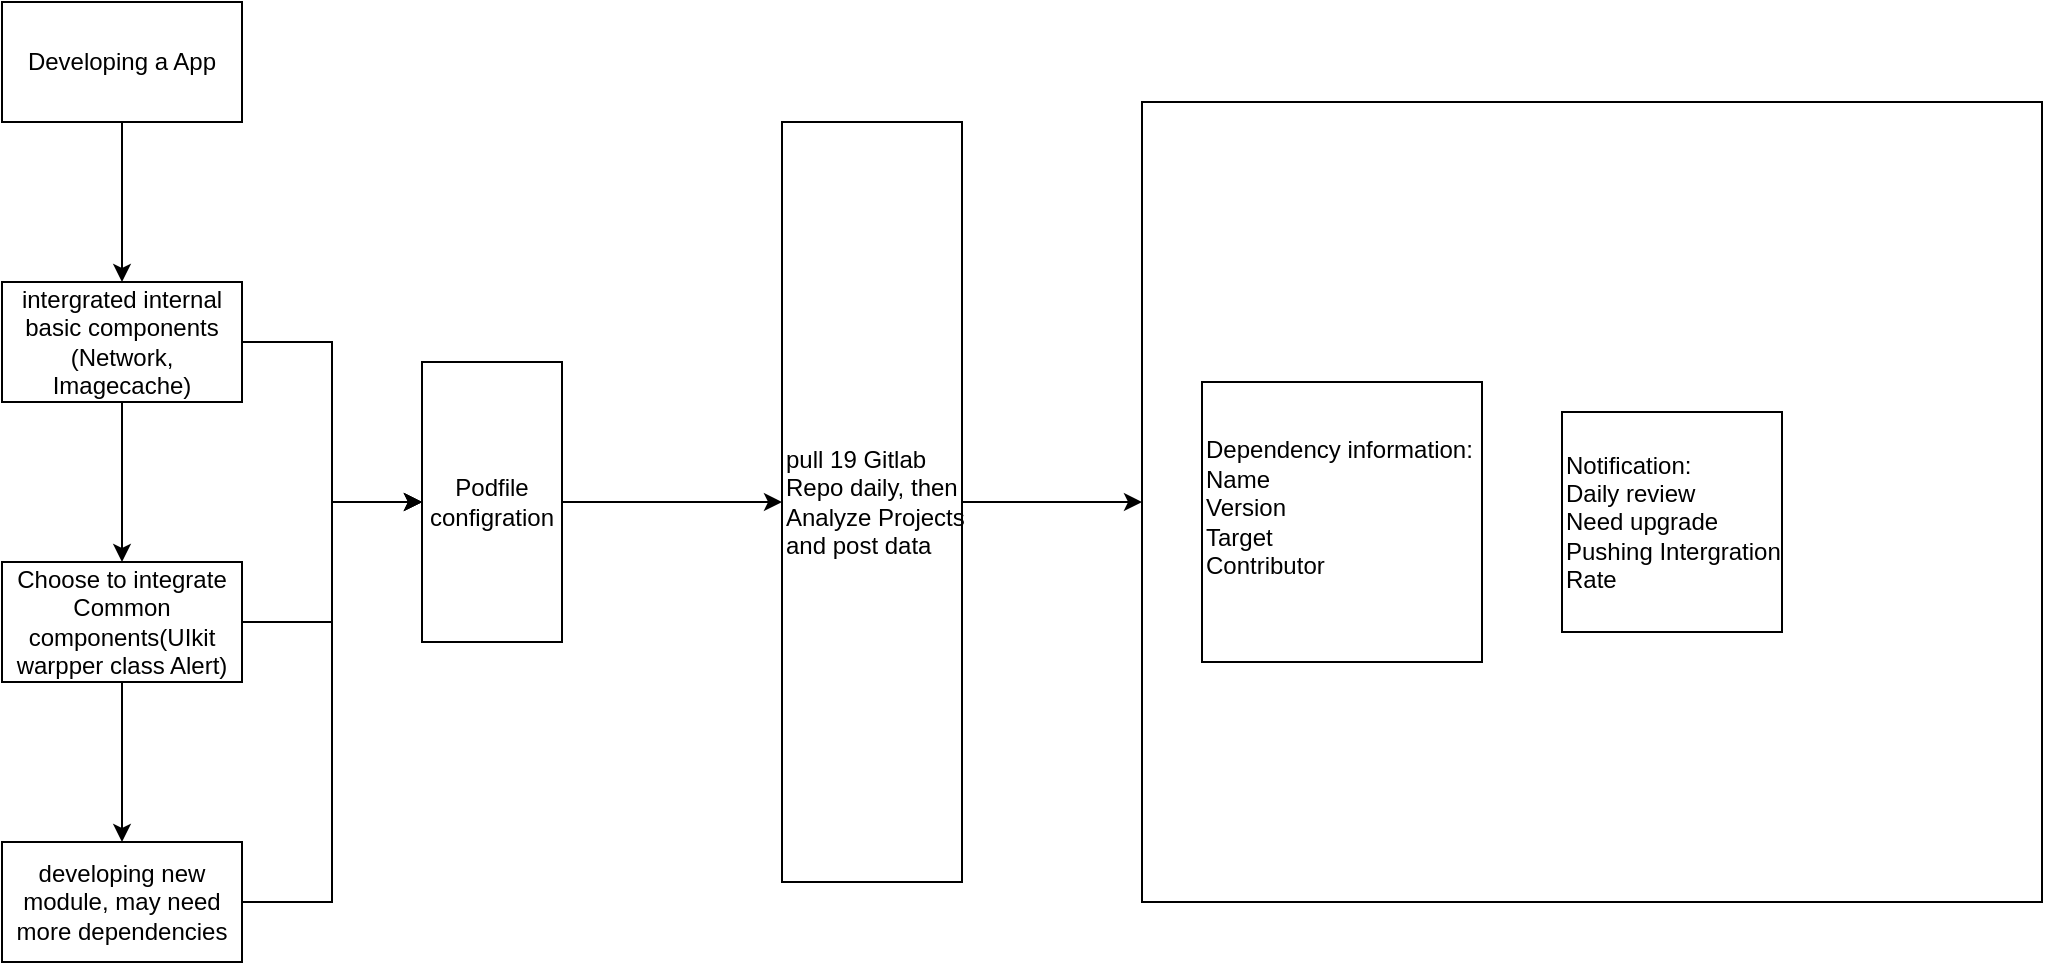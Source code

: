 <mxfile version="24.7.7">
  <diagram name="第 1 页" id="cTtfurwDeQWOhhCvHw4j">
    <mxGraphModel dx="1162" dy="792" grid="1" gridSize="10" guides="1" tooltips="1" connect="1" arrows="1" fold="1" page="1" pageScale="1" pageWidth="827" pageHeight="1169" math="0" shadow="0">
      <root>
        <mxCell id="0" />
        <mxCell id="1" parent="0" />
        <mxCell id="FKhg8QgWDwiOiOrDwJd2-3" value="" style="edgeStyle=orthogonalEdgeStyle;rounded=0;orthogonalLoop=1;jettySize=auto;html=1;" edge="1" parent="1" source="FKhg8QgWDwiOiOrDwJd2-1" target="FKhg8QgWDwiOiOrDwJd2-2">
          <mxGeometry relative="1" as="geometry" />
        </mxCell>
        <mxCell id="FKhg8QgWDwiOiOrDwJd2-1" value="Developing a App" style="rounded=0;whiteSpace=wrap;html=1;" vertex="1" parent="1">
          <mxGeometry x="90" y="110" width="120" height="60" as="geometry" />
        </mxCell>
        <mxCell id="FKhg8QgWDwiOiOrDwJd2-5" value="" style="edgeStyle=orthogonalEdgeStyle;rounded=0;orthogonalLoop=1;jettySize=auto;html=1;" edge="1" parent="1" source="FKhg8QgWDwiOiOrDwJd2-2" target="FKhg8QgWDwiOiOrDwJd2-4">
          <mxGeometry relative="1" as="geometry" />
        </mxCell>
        <mxCell id="FKhg8QgWDwiOiOrDwJd2-9" style="edgeStyle=orthogonalEdgeStyle;rounded=0;orthogonalLoop=1;jettySize=auto;html=1;" edge="1" parent="1" source="FKhg8QgWDwiOiOrDwJd2-2" target="FKhg8QgWDwiOiOrDwJd2-8">
          <mxGeometry relative="1" as="geometry" />
        </mxCell>
        <mxCell id="FKhg8QgWDwiOiOrDwJd2-2" value="intergrated internal basic components (Network, Imagecache)" style="rounded=0;whiteSpace=wrap;html=1;" vertex="1" parent="1">
          <mxGeometry x="90" y="250" width="120" height="60" as="geometry" />
        </mxCell>
        <mxCell id="FKhg8QgWDwiOiOrDwJd2-7" value="" style="edgeStyle=orthogonalEdgeStyle;rounded=0;orthogonalLoop=1;jettySize=auto;html=1;" edge="1" parent="1" source="FKhg8QgWDwiOiOrDwJd2-4" target="FKhg8QgWDwiOiOrDwJd2-6">
          <mxGeometry relative="1" as="geometry" />
        </mxCell>
        <mxCell id="FKhg8QgWDwiOiOrDwJd2-10" style="edgeStyle=orthogonalEdgeStyle;rounded=0;orthogonalLoop=1;jettySize=auto;html=1;entryX=0;entryY=0.5;entryDx=0;entryDy=0;" edge="1" parent="1" source="FKhg8QgWDwiOiOrDwJd2-4" target="FKhg8QgWDwiOiOrDwJd2-8">
          <mxGeometry relative="1" as="geometry" />
        </mxCell>
        <mxCell id="FKhg8QgWDwiOiOrDwJd2-4" value="Choose to integrate Common components(UIkit warpper class Alert)" style="rounded=0;whiteSpace=wrap;html=1;" vertex="1" parent="1">
          <mxGeometry x="90" y="390" width="120" height="60" as="geometry" />
        </mxCell>
        <mxCell id="FKhg8QgWDwiOiOrDwJd2-24" style="edgeStyle=orthogonalEdgeStyle;rounded=0;orthogonalLoop=1;jettySize=auto;html=1;entryX=0;entryY=0.5;entryDx=0;entryDy=0;" edge="1" parent="1" source="FKhg8QgWDwiOiOrDwJd2-6" target="FKhg8QgWDwiOiOrDwJd2-8">
          <mxGeometry relative="1" as="geometry" />
        </mxCell>
        <mxCell id="FKhg8QgWDwiOiOrDwJd2-6" value="developing new module, may need more dependencies" style="rounded=0;whiteSpace=wrap;html=1;" vertex="1" parent="1">
          <mxGeometry x="90" y="530" width="120" height="60" as="geometry" />
        </mxCell>
        <mxCell id="FKhg8QgWDwiOiOrDwJd2-12" value="" style="edgeStyle=orthogonalEdgeStyle;rounded=0;orthogonalLoop=1;jettySize=auto;html=1;" edge="1" parent="1" source="FKhg8QgWDwiOiOrDwJd2-8" target="FKhg8QgWDwiOiOrDwJd2-11">
          <mxGeometry relative="1" as="geometry" />
        </mxCell>
        <mxCell id="FKhg8QgWDwiOiOrDwJd2-8" value="Podfile configration" style="rounded=0;whiteSpace=wrap;html=1;" vertex="1" parent="1">
          <mxGeometry x="300" y="290" width="70" height="140" as="geometry" />
        </mxCell>
        <mxCell id="FKhg8QgWDwiOiOrDwJd2-18" style="edgeStyle=orthogonalEdgeStyle;rounded=0;orthogonalLoop=1;jettySize=auto;html=1;" edge="1" parent="1" source="FKhg8QgWDwiOiOrDwJd2-11" target="FKhg8QgWDwiOiOrDwJd2-13">
          <mxGeometry relative="1" as="geometry" />
        </mxCell>
        <mxCell id="FKhg8QgWDwiOiOrDwJd2-11" value="pull 19 Gitlab Repo daily, then Analyze&amp;nbsp;Projects and post data" style="rounded=0;whiteSpace=wrap;html=1;align=left;" vertex="1" parent="1">
          <mxGeometry x="480" y="170" width="90" height="380" as="geometry" />
        </mxCell>
        <mxCell id="FKhg8QgWDwiOiOrDwJd2-13" value="&lt;div&gt;&lt;br&gt;&lt;/div&gt;" style="rounded=0;whiteSpace=wrap;html=1;" vertex="1" parent="1">
          <mxGeometry x="660" y="160" width="450" height="400" as="geometry" />
        </mxCell>
        <mxCell id="FKhg8QgWDwiOiOrDwJd2-22" value="Dependency information:&lt;br&gt;Name&amp;nbsp;&lt;br&gt;Version&lt;br&gt;Target&lt;br&gt;Contributor&lt;div&gt;&lt;br&gt;&lt;/div&gt;" style="whiteSpace=wrap;html=1;aspect=fixed;align=left;" vertex="1" parent="1">
          <mxGeometry x="690" y="300" width="140" height="140" as="geometry" />
        </mxCell>
        <mxCell id="FKhg8QgWDwiOiOrDwJd2-23" value="&lt;div&gt;&lt;span style=&quot;background-color: initial;&quot;&gt;Notification:&amp;nbsp;&lt;/span&gt;&lt;/div&gt;&lt;div&gt;Daily review&lt;br&gt;Need upgrade&lt;br&gt;Pushing Intergration Rate&lt;/div&gt;" style="whiteSpace=wrap;html=1;aspect=fixed;align=left;" vertex="1" parent="1">
          <mxGeometry x="870" y="315" width="110" height="110" as="geometry" />
        </mxCell>
      </root>
    </mxGraphModel>
  </diagram>
</mxfile>
